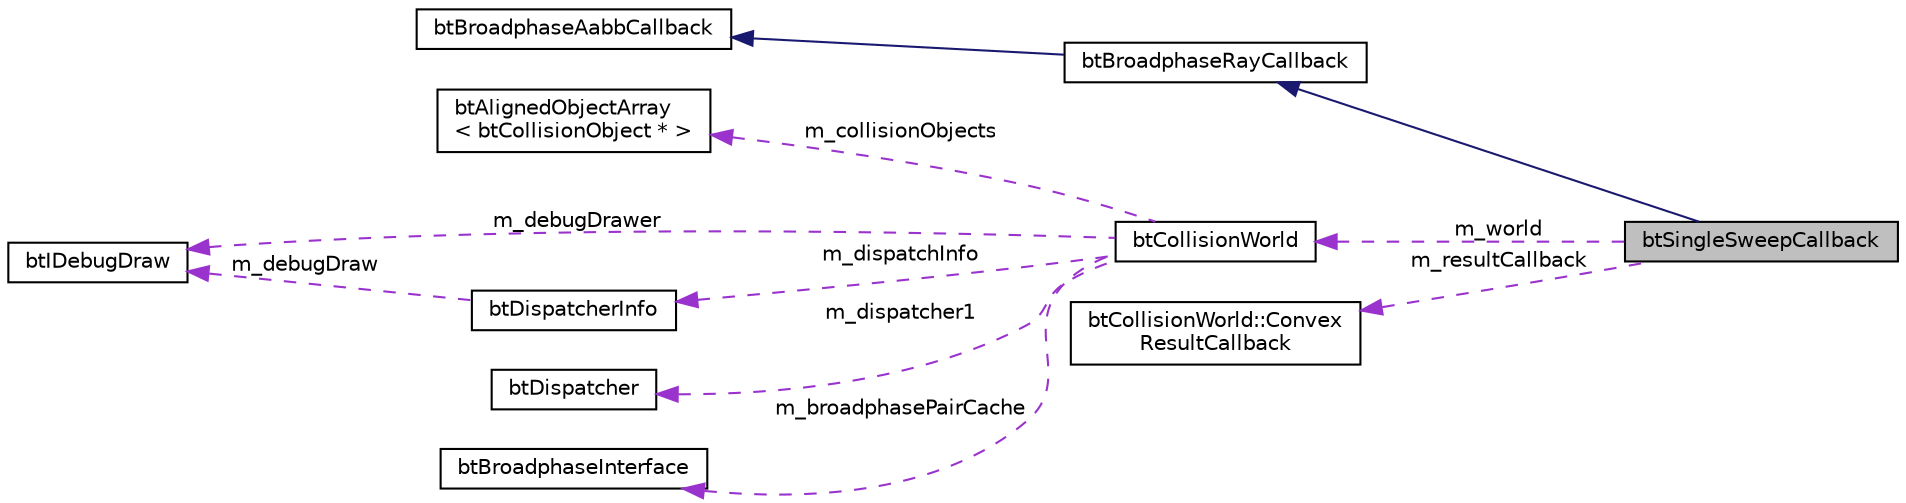 digraph "btSingleSweepCallback"
{
  edge [fontname="Helvetica",fontsize="10",labelfontname="Helvetica",labelfontsize="10"];
  node [fontname="Helvetica",fontsize="10",shape=record];
  rankdir="LR";
  Node1 [label="btSingleSweepCallback",height=0.2,width=0.4,color="black", fillcolor="grey75", style="filled", fontcolor="black"];
  Node2 -> Node1 [dir="back",color="midnightblue",fontsize="10",style="solid",fontname="Helvetica"];
  Node2 [label="btBroadphaseRayCallback",height=0.2,width=0.4,color="black", fillcolor="white", style="filled",URL="$structbt_broadphase_ray_callback.html"];
  Node3 -> Node2 [dir="back",color="midnightblue",fontsize="10",style="solid",fontname="Helvetica"];
  Node3 [label="btBroadphaseAabbCallback",height=0.2,width=0.4,color="black", fillcolor="white", style="filled",URL="$structbt_broadphase_aabb_callback.html"];
  Node4 -> Node1 [dir="back",color="darkorchid3",fontsize="10",style="dashed",label=" m_world" ,fontname="Helvetica"];
  Node4 [label="btCollisionWorld",height=0.2,width=0.4,color="black", fillcolor="white", style="filled",URL="$classbt_collision_world.html",tooltip="CollisionWorld is interface and container for the collision detection. "];
  Node5 -> Node4 [dir="back",color="darkorchid3",fontsize="10",style="dashed",label=" m_collisionObjects" ,fontname="Helvetica"];
  Node5 [label="btAlignedObjectArray\l\< btCollisionObject * \>",height=0.2,width=0.4,color="black", fillcolor="white", style="filled",URL="$classbt_aligned_object_array.html"];
  Node6 -> Node4 [dir="back",color="darkorchid3",fontsize="10",style="dashed",label=" m_dispatchInfo" ,fontname="Helvetica"];
  Node6 [label="btDispatcherInfo",height=0.2,width=0.4,color="black", fillcolor="white", style="filled",URL="$structbt_dispatcher_info.html"];
  Node7 -> Node6 [dir="back",color="darkorchid3",fontsize="10",style="dashed",label=" m_debugDraw" ,fontname="Helvetica"];
  Node7 [label="btIDebugDraw",height=0.2,width=0.4,color="black", fillcolor="white", style="filled",URL="$classbt_i_debug_draw.html"];
  Node8 -> Node4 [dir="back",color="darkorchid3",fontsize="10",style="dashed",label=" m_dispatcher1" ,fontname="Helvetica"];
  Node8 [label="btDispatcher",height=0.2,width=0.4,color="black", fillcolor="white", style="filled",URL="$classbt_dispatcher.html"];
  Node9 -> Node4 [dir="back",color="darkorchid3",fontsize="10",style="dashed",label=" m_broadphasePairCache" ,fontname="Helvetica"];
  Node9 [label="btBroadphaseInterface",height=0.2,width=0.4,color="black", fillcolor="white", style="filled",URL="$classbt_broadphase_interface.html"];
  Node7 -> Node4 [dir="back",color="darkorchid3",fontsize="10",style="dashed",label=" m_debugDrawer" ,fontname="Helvetica"];
  Node10 -> Node1 [dir="back",color="darkorchid3",fontsize="10",style="dashed",label=" m_resultCallback" ,fontname="Helvetica"];
  Node10 [label="btCollisionWorld::Convex\lResultCallback",height=0.2,width=0.4,color="black", fillcolor="white", style="filled",URL="$structbt_collision_world_1_1_convex_result_callback.html",tooltip="RayResultCallback is used to report new raycast results. "];
}
